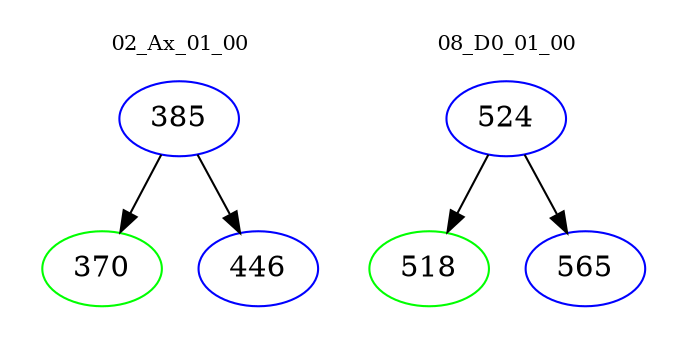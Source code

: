 digraph{
subgraph cluster_0 {
color = white
label = "02_Ax_01_00";
fontsize=10;
T0_385 [label="385", color="blue"]
T0_385 -> T0_370 [color="black"]
T0_370 [label="370", color="green"]
T0_385 -> T0_446 [color="black"]
T0_446 [label="446", color="blue"]
}
subgraph cluster_1 {
color = white
label = "08_D0_01_00";
fontsize=10;
T1_524 [label="524", color="blue"]
T1_524 -> T1_518 [color="black"]
T1_518 [label="518", color="green"]
T1_524 -> T1_565 [color="black"]
T1_565 [label="565", color="blue"]
}
}
